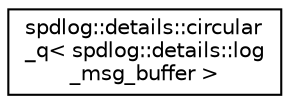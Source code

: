 digraph "Иерархия классов. Графический вид."
{
  edge [fontname="Helvetica",fontsize="10",labelfontname="Helvetica",labelfontsize="10"];
  node [fontname="Helvetica",fontsize="10",shape=record];
  rankdir="LR";
  Node0 [label="spdlog::details::circular\l_q\< spdlog::details::log\l_msg_buffer \>",height=0.2,width=0.4,color="black", fillcolor="white", style="filled",URL="$classspdlog_1_1details_1_1circular__q.html"];
}
